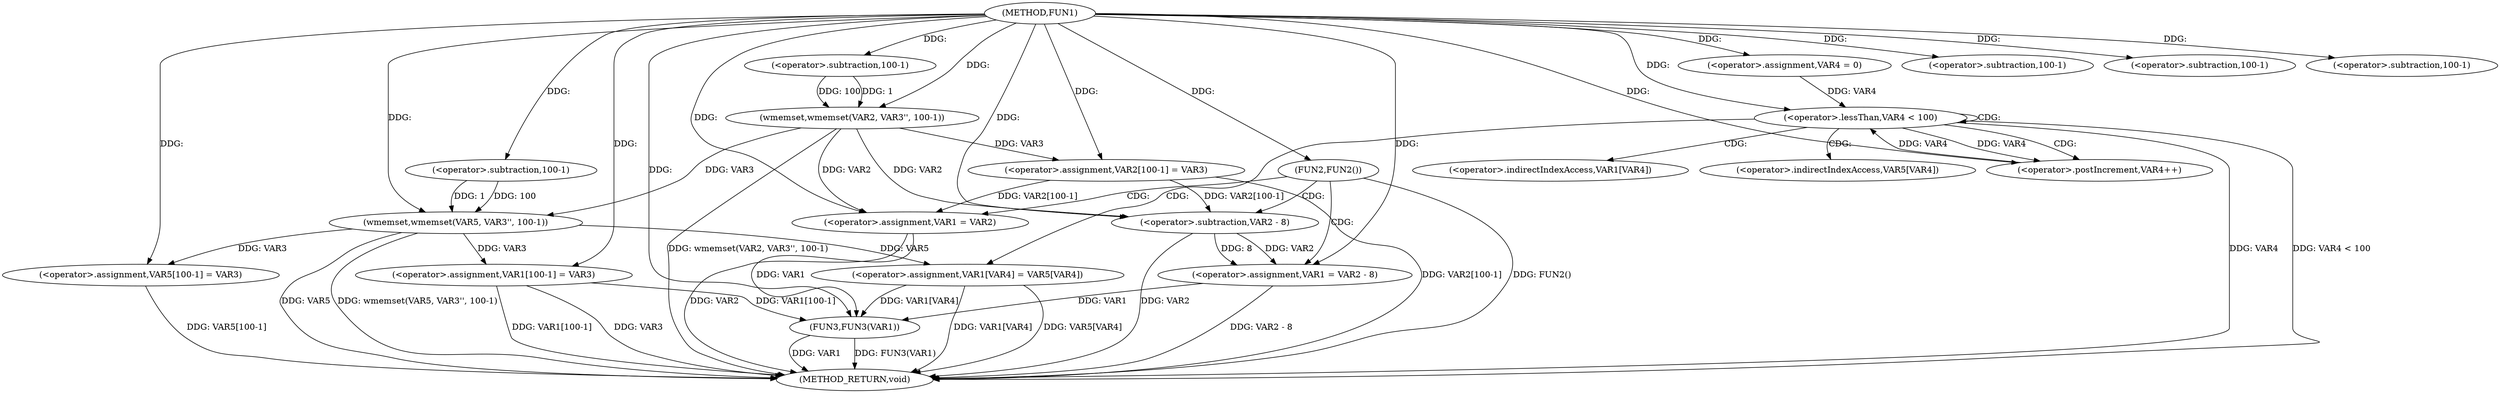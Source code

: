 digraph FUN1 {  
"1000100" [label = "(METHOD,FUN1)" ]
"1000172" [label = "(METHOD_RETURN,void)" ]
"1000104" [label = "(wmemset,wmemset(VAR2, VAR3'', 100-1))" ]
"1000107" [label = "(<operator>.subtraction,100-1)" ]
"1000110" [label = "(<operator>.assignment,VAR2[100-1] = VAR3)" ]
"1000113" [label = "(<operator>.subtraction,100-1)" ]
"1000118" [label = "(FUN2,FUN2())" ]
"1000120" [label = "(<operator>.assignment,VAR1 = VAR2 - 8)" ]
"1000122" [label = "(<operator>.subtraction,VAR2 - 8)" ]
"1000127" [label = "(<operator>.assignment,VAR1 = VAR2)" ]
"1000133" [label = "(wmemset,wmemset(VAR5, VAR3'', 100-1))" ]
"1000136" [label = "(<operator>.subtraction,100-1)" ]
"1000139" [label = "(<operator>.assignment,VAR5[100-1] = VAR3)" ]
"1000142" [label = "(<operator>.subtraction,100-1)" ]
"1000147" [label = "(<operator>.assignment,VAR4 = 0)" ]
"1000150" [label = "(<operator>.lessThan,VAR4 < 100)" ]
"1000153" [label = "(<operator>.postIncrement,VAR4++)" ]
"1000156" [label = "(<operator>.assignment,VAR1[VAR4] = VAR5[VAR4])" ]
"1000163" [label = "(<operator>.assignment,VAR1[100-1] = VAR3)" ]
"1000166" [label = "(<operator>.subtraction,100-1)" ]
"1000170" [label = "(FUN3,FUN3(VAR1))" ]
"1000157" [label = "(<operator>.indirectIndexAccess,VAR1[VAR4])" ]
"1000160" [label = "(<operator>.indirectIndexAccess,VAR5[VAR4])" ]
  "1000163" -> "1000172"  [ label = "DDG: VAR1[100-1]"] 
  "1000150" -> "1000172"  [ label = "DDG: VAR4"] 
  "1000163" -> "1000172"  [ label = "DDG: VAR3"] 
  "1000156" -> "1000172"  [ label = "DDG: VAR1[VAR4]"] 
  "1000104" -> "1000172"  [ label = "DDG: wmemset(VAR2, VAR3'', 100-1)"] 
  "1000156" -> "1000172"  [ label = "DDG: VAR5[VAR4]"] 
  "1000118" -> "1000172"  [ label = "DDG: FUN2()"] 
  "1000133" -> "1000172"  [ label = "DDG: wmemset(VAR5, VAR3'', 100-1)"] 
  "1000122" -> "1000172"  [ label = "DDG: VAR2"] 
  "1000139" -> "1000172"  [ label = "DDG: VAR5[100-1]"] 
  "1000127" -> "1000172"  [ label = "DDG: VAR2"] 
  "1000133" -> "1000172"  [ label = "DDG: VAR5"] 
  "1000120" -> "1000172"  [ label = "DDG: VAR2 - 8"] 
  "1000170" -> "1000172"  [ label = "DDG: VAR1"] 
  "1000170" -> "1000172"  [ label = "DDG: FUN3(VAR1)"] 
  "1000150" -> "1000172"  [ label = "DDG: VAR4 < 100"] 
  "1000110" -> "1000172"  [ label = "DDG: VAR2[100-1]"] 
  "1000100" -> "1000104"  [ label = "DDG: "] 
  "1000107" -> "1000104"  [ label = "DDG: 100"] 
  "1000107" -> "1000104"  [ label = "DDG: 1"] 
  "1000100" -> "1000107"  [ label = "DDG: "] 
  "1000104" -> "1000110"  [ label = "DDG: VAR3"] 
  "1000100" -> "1000110"  [ label = "DDG: "] 
  "1000100" -> "1000113"  [ label = "DDG: "] 
  "1000100" -> "1000118"  [ label = "DDG: "] 
  "1000122" -> "1000120"  [ label = "DDG: VAR2"] 
  "1000122" -> "1000120"  [ label = "DDG: 8"] 
  "1000100" -> "1000120"  [ label = "DDG: "] 
  "1000104" -> "1000122"  [ label = "DDG: VAR2"] 
  "1000110" -> "1000122"  [ label = "DDG: VAR2[100-1]"] 
  "1000100" -> "1000122"  [ label = "DDG: "] 
  "1000104" -> "1000127"  [ label = "DDG: VAR2"] 
  "1000110" -> "1000127"  [ label = "DDG: VAR2[100-1]"] 
  "1000100" -> "1000127"  [ label = "DDG: "] 
  "1000100" -> "1000133"  [ label = "DDG: "] 
  "1000104" -> "1000133"  [ label = "DDG: VAR3"] 
  "1000136" -> "1000133"  [ label = "DDG: 100"] 
  "1000136" -> "1000133"  [ label = "DDG: 1"] 
  "1000100" -> "1000136"  [ label = "DDG: "] 
  "1000133" -> "1000139"  [ label = "DDG: VAR3"] 
  "1000100" -> "1000139"  [ label = "DDG: "] 
  "1000100" -> "1000142"  [ label = "DDG: "] 
  "1000100" -> "1000147"  [ label = "DDG: "] 
  "1000147" -> "1000150"  [ label = "DDG: VAR4"] 
  "1000153" -> "1000150"  [ label = "DDG: VAR4"] 
  "1000100" -> "1000150"  [ label = "DDG: "] 
  "1000150" -> "1000153"  [ label = "DDG: VAR4"] 
  "1000100" -> "1000153"  [ label = "DDG: "] 
  "1000133" -> "1000156"  [ label = "DDG: VAR5"] 
  "1000100" -> "1000163"  [ label = "DDG: "] 
  "1000133" -> "1000163"  [ label = "DDG: VAR3"] 
  "1000100" -> "1000166"  [ label = "DDG: "] 
  "1000163" -> "1000170"  [ label = "DDG: VAR1[100-1]"] 
  "1000156" -> "1000170"  [ label = "DDG: VAR1[VAR4]"] 
  "1000120" -> "1000170"  [ label = "DDG: VAR1"] 
  "1000127" -> "1000170"  [ label = "DDG: VAR1"] 
  "1000100" -> "1000170"  [ label = "DDG: "] 
  "1000118" -> "1000120"  [ label = "CDG: "] 
  "1000118" -> "1000127"  [ label = "CDG: "] 
  "1000118" -> "1000122"  [ label = "CDG: "] 
  "1000150" -> "1000156"  [ label = "CDG: "] 
  "1000150" -> "1000160"  [ label = "CDG: "] 
  "1000150" -> "1000153"  [ label = "CDG: "] 
  "1000150" -> "1000150"  [ label = "CDG: "] 
  "1000150" -> "1000157"  [ label = "CDG: "] 
}
